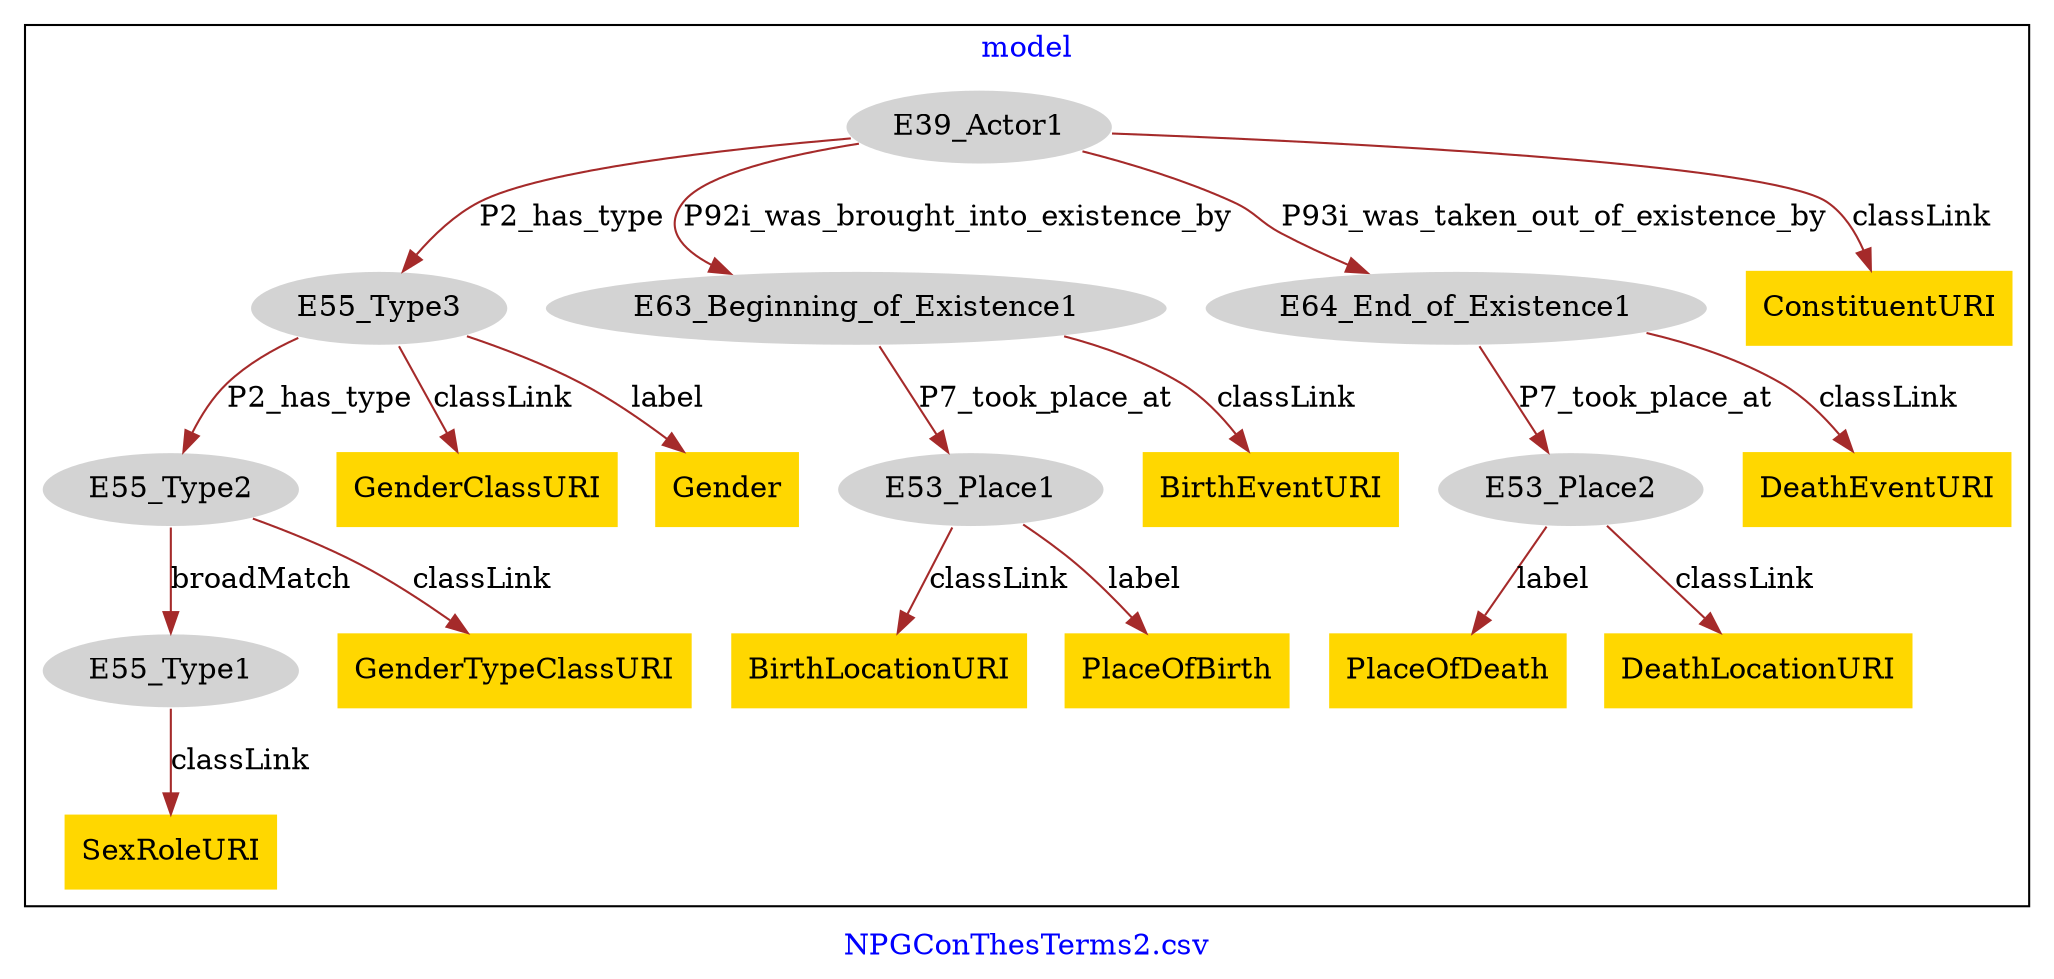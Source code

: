 digraph n0 {
fontcolor="blue"
remincross="true"
label="NPGConThesTerms2.csv"
subgraph cluster {
label="model"
n2[style="filled",color="white",fillcolor="lightgray",label="E39_Actor1"];
n3[style="filled",color="white",fillcolor="lightgray",label="E55_Type3"];
n4[style="filled",color="white",fillcolor="lightgray",label="E63_Beginning_of_Existence1"];
n5[style="filled",color="white",fillcolor="lightgray",label="E64_End_of_Existence1"];
n6[style="filled",color="white",fillcolor="lightgray",label="E55_Type2"];
n7[style="filled",color="white",fillcolor="lightgray",label="E55_Type1"];
n8[style="filled",color="white",fillcolor="lightgray",label="E53_Place1"];
n9[style="filled",color="white",fillcolor="lightgray",label="E53_Place2"];
n10[shape="plaintext",style="filled",fillcolor="gold",label="GenderTypeClassURI"];
n11[shape="plaintext",style="filled",fillcolor="gold",label="BirthEventURI"];
n12[shape="plaintext",style="filled",fillcolor="gold",label="BirthLocationURI"];
n13[shape="plaintext",style="filled",fillcolor="gold",label="DeathEventURI"];
n14[shape="plaintext",style="filled",fillcolor="gold",label="PlaceOfDeath"];
n15[shape="plaintext",style="filled",fillcolor="gold",label="GenderClassURI"];
n16[shape="plaintext",style="filled",fillcolor="gold",label="PlaceOfBirth"];
n17[shape="plaintext",style="filled",fillcolor="gold",label="DeathLocationURI"];
n18[shape="plaintext",style="filled",fillcolor="gold",label="ConstituentURI"];
n19[shape="plaintext",style="filled",fillcolor="gold",label="Gender"];
n20[shape="plaintext",style="filled",fillcolor="gold",label="SexRoleURI"];
}
n2 -> n3[color="brown",fontcolor="black",label="P2_has_type"]
n2 -> n4[color="brown",fontcolor="black",label="P92i_was_brought_into_existence_by"]
n2 -> n5[color="brown",fontcolor="black",label="P93i_was_taken_out_of_existence_by"]
n6 -> n7[color="brown",fontcolor="black",label="broadMatch"]
n3 -> n6[color="brown",fontcolor="black",label="P2_has_type"]
n4 -> n8[color="brown",fontcolor="black",label="P7_took_place_at"]
n5 -> n9[color="brown",fontcolor="black",label="P7_took_place_at"]
n6 -> n10[color="brown",fontcolor="black",label="classLink"]
n4 -> n11[color="brown",fontcolor="black",label="classLink"]
n8 -> n12[color="brown",fontcolor="black",label="classLink"]
n5 -> n13[color="brown",fontcolor="black",label="classLink"]
n9 -> n14[color="brown",fontcolor="black",label="label"]
n3 -> n15[color="brown",fontcolor="black",label="classLink"]
n8 -> n16[color="brown",fontcolor="black",label="label"]
n9 -> n17[color="brown",fontcolor="black",label="classLink"]
n2 -> n18[color="brown",fontcolor="black",label="classLink"]
n3 -> n19[color="brown",fontcolor="black",label="label"]
n7 -> n20[color="brown",fontcolor="black",label="classLink"]
}

